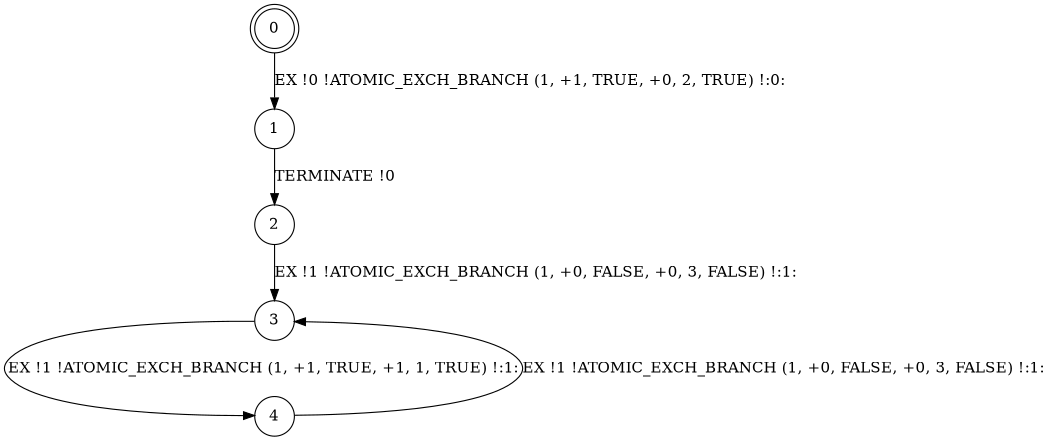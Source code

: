 digraph BCG {
size = "7, 10.5";
center = TRUE;
node [shape = circle];
0 [peripheries = 2];
0 -> 1 [label = "EX !0 !ATOMIC_EXCH_BRANCH (1, +1, TRUE, +0, 2, TRUE) !:0:"];
1 -> 2 [label = "TERMINATE !0"];
2 -> 3 [label = "EX !1 !ATOMIC_EXCH_BRANCH (1, +0, FALSE, +0, 3, FALSE) !:1:"];
3 -> 4 [label = "EX !1 !ATOMIC_EXCH_BRANCH (1, +1, TRUE, +1, 1, TRUE) !:1:"];
4 -> 3 [label = "EX !1 !ATOMIC_EXCH_BRANCH (1, +0, FALSE, +0, 3, FALSE) !:1:"];
}

